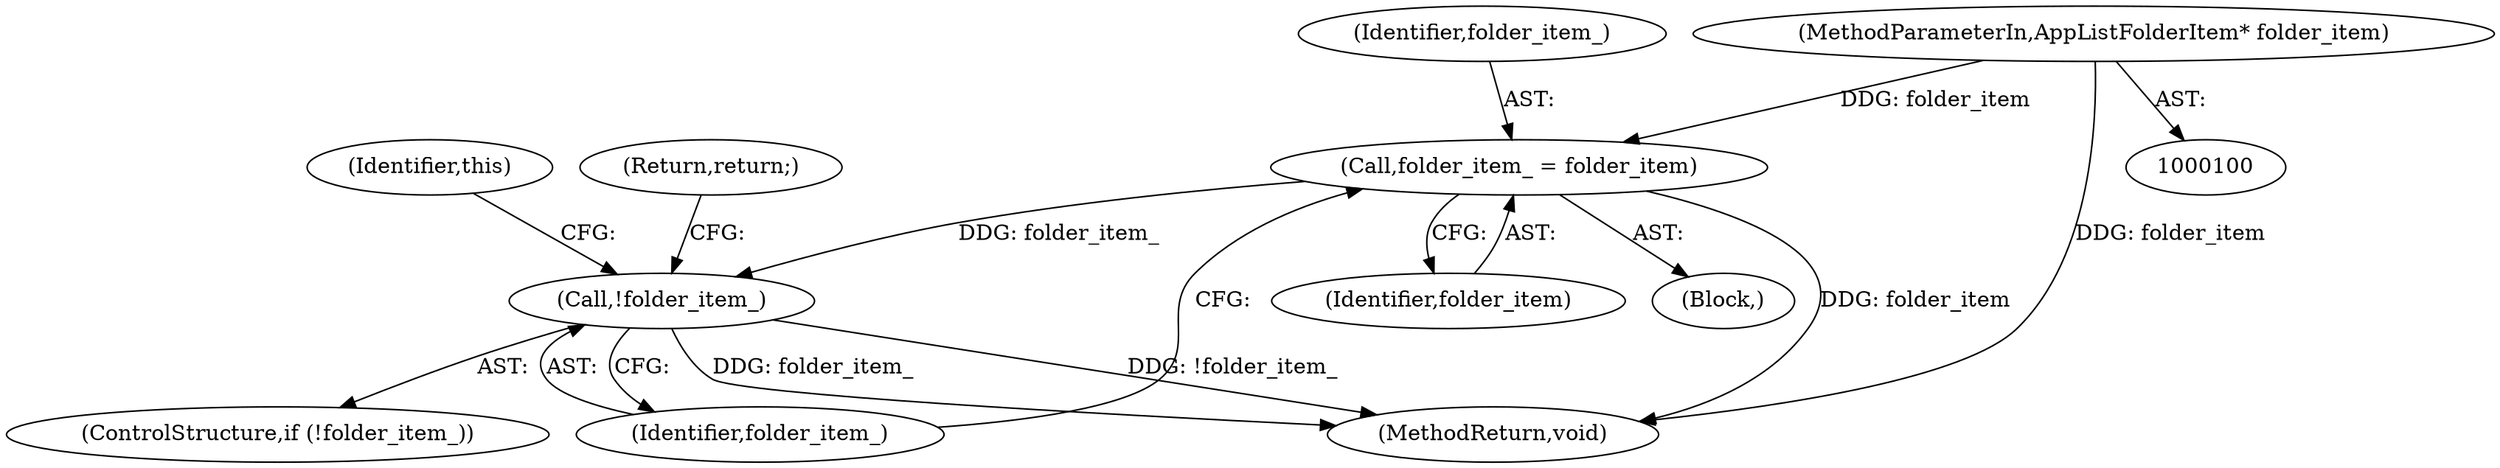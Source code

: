 digraph "0_Chrome_92029a982fac85a4ebb614a825012a2e9ee84ef3_0@pointer" {
"1000107" [label="(Call,folder_item_ = folder_item)"];
"1000101" [label="(MethodParameterIn,AppListFolderItem* folder_item)"];
"1000111" [label="(Call,!folder_item_)"];
"1000113" [label="(Return,return;)"];
"1000101" [label="(MethodParameterIn,AppListFolderItem* folder_item)"];
"1000111" [label="(Call,!folder_item_)"];
"1000108" [label="(Identifier,folder_item_)"];
"1000110" [label="(ControlStructure,if (!folder_item_))"];
"1000107" [label="(Call,folder_item_ = folder_item)"];
"1000109" [label="(Identifier,folder_item)"];
"1000115" [label="(Identifier,this)"];
"1000121" [label="(MethodReturn,void)"];
"1000102" [label="(Block,)"];
"1000112" [label="(Identifier,folder_item_)"];
"1000107" -> "1000102"  [label="AST: "];
"1000107" -> "1000109"  [label="CFG: "];
"1000108" -> "1000107"  [label="AST: "];
"1000109" -> "1000107"  [label="AST: "];
"1000112" -> "1000107"  [label="CFG: "];
"1000107" -> "1000121"  [label="DDG: folder_item"];
"1000101" -> "1000107"  [label="DDG: folder_item"];
"1000107" -> "1000111"  [label="DDG: folder_item_"];
"1000101" -> "1000100"  [label="AST: "];
"1000101" -> "1000121"  [label="DDG: folder_item"];
"1000111" -> "1000110"  [label="AST: "];
"1000111" -> "1000112"  [label="CFG: "];
"1000112" -> "1000111"  [label="AST: "];
"1000113" -> "1000111"  [label="CFG: "];
"1000115" -> "1000111"  [label="CFG: "];
"1000111" -> "1000121"  [label="DDG: folder_item_"];
"1000111" -> "1000121"  [label="DDG: !folder_item_"];
}
